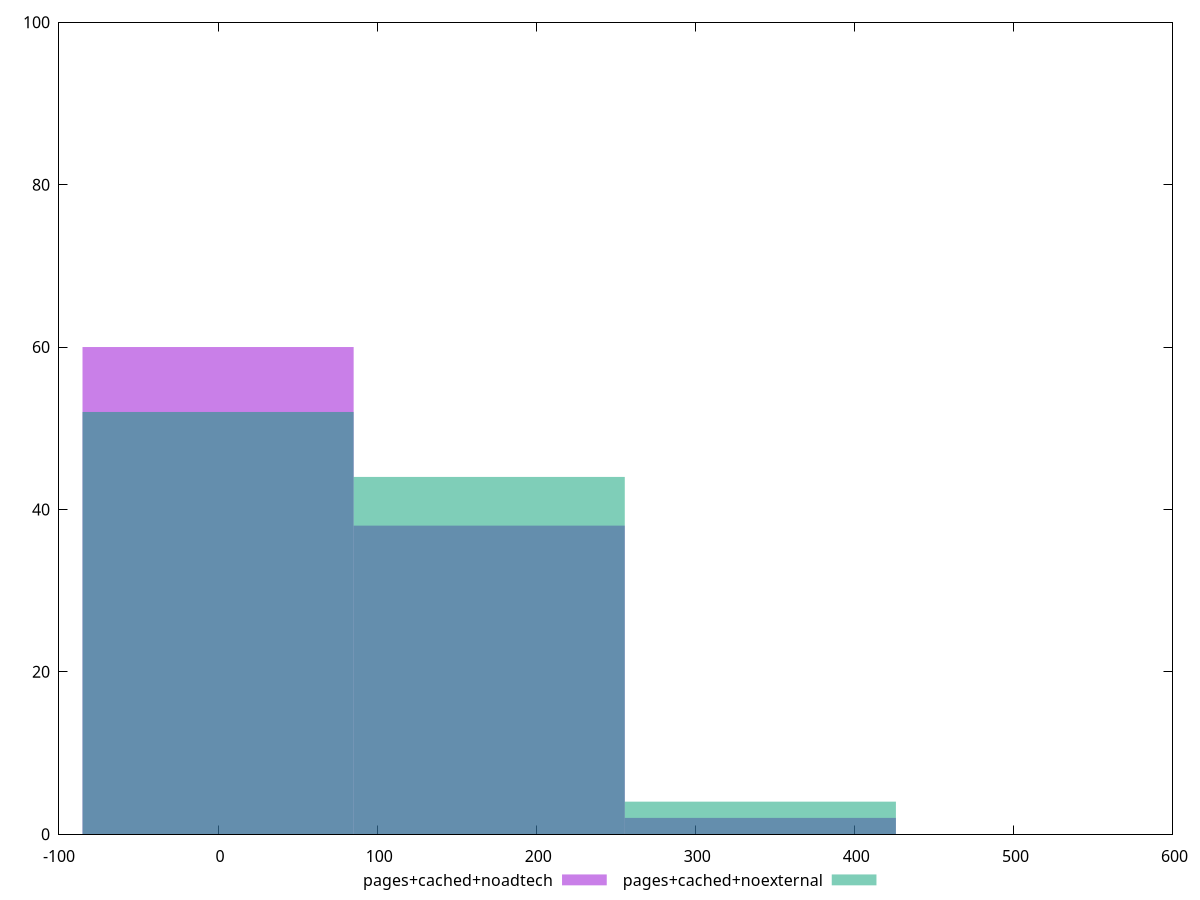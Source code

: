 reset
set terminal svg size 640, 500 enhanced background rgb 'white'
set output "reprap/uses-http2/comparison/histogram/4_vs_5.svg"

$pagesCachedNoadtech <<EOF
170.44887330912638 38
0 60
340.89774661825277 2
EOF

$pagesCachedNoexternal <<EOF
170.44887330912638 44
0 52
340.89774661825277 4
EOF

set key outside below
set boxwidth 170.44887330912638
set yrange [0:100]
set style fill transparent solid 0.5 noborder

plot \
  $pagesCachedNoadtech title "pages+cached+noadtech" with boxes, \
  $pagesCachedNoexternal title "pages+cached+noexternal" with boxes, \


reset